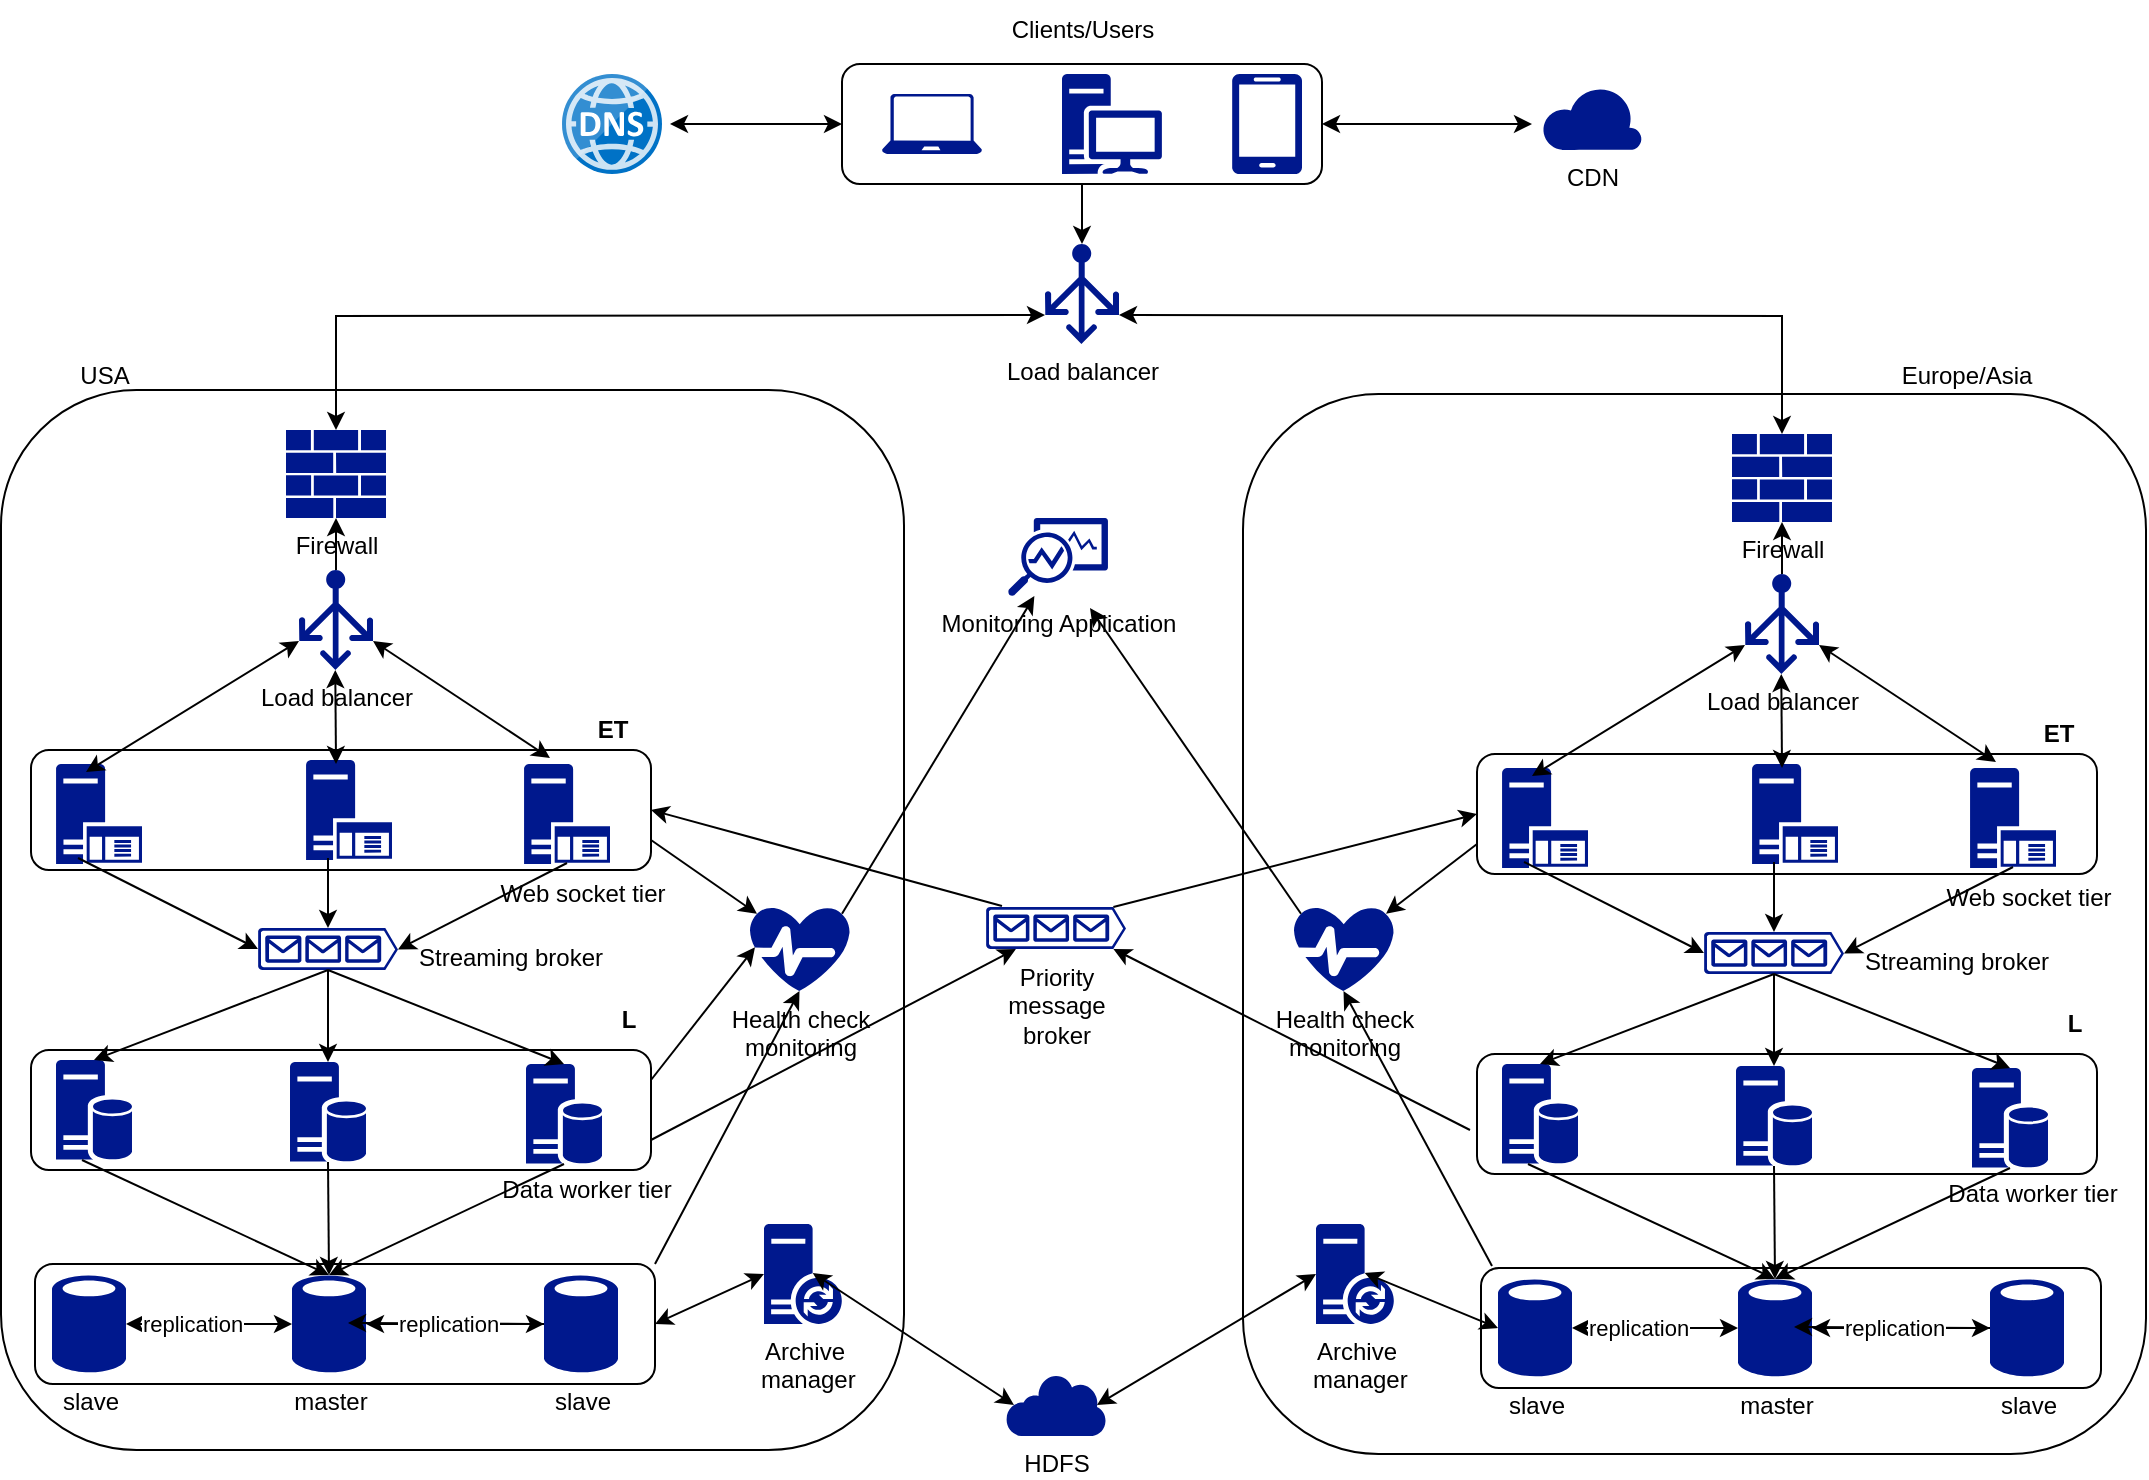<mxfile version="24.0.4" type="github">
  <diagram name="Page-1" id="UZfB8cd6rYVi6m1sYfKR">
    <mxGraphModel dx="1344" dy="779" grid="1" gridSize="10" guides="1" tooltips="1" connect="1" arrows="1" fold="1" page="1" pageScale="1" pageWidth="1100" pageHeight="850" math="0" shadow="0">
      <root>
        <mxCell id="0" />
        <mxCell id="1" parent="0" />
        <mxCell id="bTO7-g2a4qk360R4mZp_-2" value="Load balancer" style="sketch=0;aspect=fixed;pointerEvents=1;shadow=0;dashed=0;html=1;strokeColor=none;labelPosition=center;verticalLabelPosition=bottom;verticalAlign=top;align=center;fillColor=#00188D;shape=mxgraph.azure.load_balancer_generic" vertex="1" parent="1">
          <mxGeometry x="537.5" y="137" width="37" height="50" as="geometry" />
        </mxCell>
        <mxCell id="bTO7-g2a4qk360R4mZp_-24" value="" style="edgeStyle=orthogonalEdgeStyle;rounded=0;orthogonalLoop=1;jettySize=auto;html=1;" edge="1" parent="1" source="bTO7-g2a4qk360R4mZp_-3" target="bTO7-g2a4qk360R4mZp_-2">
          <mxGeometry relative="1" as="geometry" />
        </mxCell>
        <mxCell id="bTO7-g2a4qk360R4mZp_-3" value="" style="rounded=1;whiteSpace=wrap;html=1;" vertex="1" parent="1">
          <mxGeometry x="436" y="47" width="240" height="60" as="geometry" />
        </mxCell>
        <mxCell id="bTO7-g2a4qk360R4mZp_-4" value="" style="sketch=0;aspect=fixed;pointerEvents=1;shadow=0;dashed=0;html=1;strokeColor=none;labelPosition=center;verticalLabelPosition=bottom;verticalAlign=top;align=center;fillColor=#00188D;shape=mxgraph.azure.laptop" vertex="1" parent="1">
          <mxGeometry x="456" y="62" width="50" height="30" as="geometry" />
        </mxCell>
        <mxCell id="bTO7-g2a4qk360R4mZp_-6" value="" style="sketch=0;aspect=fixed;pointerEvents=1;shadow=0;dashed=0;html=1;strokeColor=none;labelPosition=center;verticalLabelPosition=bottom;verticalAlign=top;align=center;fillColor=#00188D;shape=mxgraph.mscae.enterprise.workstation_client" vertex="1" parent="1">
          <mxGeometry x="546" y="52" width="50" height="50" as="geometry" />
        </mxCell>
        <mxCell id="bTO7-g2a4qk360R4mZp_-8" value="" style="sketch=0;aspect=fixed;pointerEvents=1;shadow=0;dashed=0;html=1;strokeColor=none;labelPosition=center;verticalLabelPosition=bottom;verticalAlign=top;align=center;fillColor=#00188D;shape=mxgraph.azure.mobile" vertex="1" parent="1">
          <mxGeometry x="631" y="52" width="35" height="50" as="geometry" />
        </mxCell>
        <mxCell id="bTO7-g2a4qk360R4mZp_-9" value="" style="image;sketch=0;aspect=fixed;html=1;points=[];align=center;fontSize=12;image=img/lib/mscae/DNS.svg;" vertex="1" parent="1">
          <mxGeometry x="296" y="52" width="50" height="50" as="geometry" />
        </mxCell>
        <mxCell id="bTO7-g2a4qk360R4mZp_-10" value="" style="endArrow=classic;startArrow=classic;html=1;rounded=0;exitX=1.08;exitY=0.5;exitDx=0;exitDy=0;exitPerimeter=0;entryX=0;entryY=0.5;entryDx=0;entryDy=0;" edge="1" parent="1" source="bTO7-g2a4qk360R4mZp_-9" target="bTO7-g2a4qk360R4mZp_-3">
          <mxGeometry width="50" height="50" relative="1" as="geometry">
            <mxPoint x="586" y="257" as="sourcePoint" />
            <mxPoint x="636" y="207" as="targetPoint" />
          </mxGeometry>
        </mxCell>
        <mxCell id="bTO7-g2a4qk360R4mZp_-11" value="Clients/Users" style="text;html=1;align=center;verticalAlign=middle;resizable=0;points=[];autosize=1;strokeColor=none;fillColor=none;" vertex="1" parent="1">
          <mxGeometry x="511" y="15" width="90" height="30" as="geometry" />
        </mxCell>
        <mxCell id="bTO7-g2a4qk360R4mZp_-13" value="CDN" style="sketch=0;aspect=fixed;pointerEvents=1;shadow=0;dashed=0;html=1;strokeColor=none;labelPosition=center;verticalLabelPosition=bottom;verticalAlign=top;align=center;fillColor=#00188D;shape=mxgraph.azure.cloud" vertex="1" parent="1">
          <mxGeometry x="786" y="58" width="50" height="32" as="geometry" />
        </mxCell>
        <mxCell id="bTO7-g2a4qk360R4mZp_-14" value="" style="endArrow=classic;startArrow=classic;html=1;rounded=0;entryX=-0.1;entryY=0.594;entryDx=0;entryDy=0;entryPerimeter=0;exitX=1;exitY=0.5;exitDx=0;exitDy=0;" edge="1" parent="1" source="bTO7-g2a4qk360R4mZp_-3" target="bTO7-g2a4qk360R4mZp_-13">
          <mxGeometry width="50" height="50" relative="1" as="geometry">
            <mxPoint x="706" y="79" as="sourcePoint" />
            <mxPoint x="762" y="77.5" as="targetPoint" />
          </mxGeometry>
        </mxCell>
        <mxCell id="bTO7-g2a4qk360R4mZp_-23" value="" style="rounded=1;whiteSpace=wrap;html=1;" vertex="1" parent="1">
          <mxGeometry x="15.5" y="210" width="451.5" height="530" as="geometry" />
        </mxCell>
        <mxCell id="bTO7-g2a4qk360R4mZp_-25" value="Firewall" style="sketch=0;aspect=fixed;pointerEvents=1;shadow=0;dashed=0;html=1;strokeColor=none;labelPosition=center;verticalLabelPosition=bottom;verticalAlign=top;align=center;fillColor=#00188D;shape=mxgraph.mscae.enterprise.firewall" vertex="1" parent="1">
          <mxGeometry x="158" y="230" width="50" height="44" as="geometry" />
        </mxCell>
        <mxCell id="bTO7-g2a4qk360R4mZp_-27" value="" style="endArrow=classic;startArrow=classic;html=1;rounded=0;entryX=0;entryY=0.71;entryDx=0;entryDy=0;entryPerimeter=0;exitX=0.5;exitY=0;exitDx=0;exitDy=0;exitPerimeter=0;" edge="1" parent="1" source="bTO7-g2a4qk360R4mZp_-25" target="bTO7-g2a4qk360R4mZp_-2">
          <mxGeometry width="50" height="50" relative="1" as="geometry">
            <mxPoint x="220" y="197" as="sourcePoint" />
            <mxPoint x="270" y="147" as="targetPoint" />
            <Array as="points">
              <mxPoint x="183" y="173" />
            </Array>
          </mxGeometry>
        </mxCell>
        <mxCell id="bTO7-g2a4qk360R4mZp_-29" value="" style="edgeStyle=orthogonalEdgeStyle;rounded=0;orthogonalLoop=1;jettySize=auto;html=1;" edge="1" parent="1" source="bTO7-g2a4qk360R4mZp_-28" target="bTO7-g2a4qk360R4mZp_-25">
          <mxGeometry relative="1" as="geometry" />
        </mxCell>
        <mxCell id="bTO7-g2a4qk360R4mZp_-28" value="Load balancer" style="sketch=0;aspect=fixed;pointerEvents=1;shadow=0;dashed=0;html=1;strokeColor=none;labelPosition=center;verticalLabelPosition=bottom;verticalAlign=top;align=center;fillColor=#00188D;shape=mxgraph.azure.load_balancer_generic" vertex="1" parent="1">
          <mxGeometry x="164.5" y="300" width="37" height="50" as="geometry" />
        </mxCell>
        <mxCell id="bTO7-g2a4qk360R4mZp_-30" value="USA" style="text;html=1;align=center;verticalAlign=middle;resizable=0;points=[];autosize=1;strokeColor=none;fillColor=none;" vertex="1" parent="1">
          <mxGeometry x="42" y="188" width="50" height="30" as="geometry" />
        </mxCell>
        <mxCell id="bTO7-g2a4qk360R4mZp_-32" value="" style="rounded=1;whiteSpace=wrap;html=1;" vertex="1" parent="1">
          <mxGeometry x="30.5" y="390" width="310" height="60" as="geometry" />
        </mxCell>
        <mxCell id="bTO7-g2a4qk360R4mZp_-31" value="" style="sketch=0;aspect=fixed;pointerEvents=1;shadow=0;dashed=0;html=1;strokeColor=none;labelPosition=center;verticalLabelPosition=bottom;verticalAlign=top;align=center;fillColor=#00188D;shape=mxgraph.mscae.enterprise.application_server" vertex="1" parent="1">
          <mxGeometry x="43" y="397" width="43" height="50" as="geometry" />
        </mxCell>
        <mxCell id="bTO7-g2a4qk360R4mZp_-34" value="" style="sketch=0;aspect=fixed;pointerEvents=1;shadow=0;dashed=0;html=1;strokeColor=none;labelPosition=center;verticalLabelPosition=bottom;verticalAlign=top;align=center;fillColor=#00188D;shape=mxgraph.mscae.enterprise.application_server" vertex="1" parent="1">
          <mxGeometry x="168" y="395" width="43" height="50" as="geometry" />
        </mxCell>
        <mxCell id="bTO7-g2a4qk360R4mZp_-35" value="" style="sketch=0;aspect=fixed;pointerEvents=1;shadow=0;dashed=0;html=1;strokeColor=none;labelPosition=center;verticalLabelPosition=bottom;verticalAlign=top;align=center;fillColor=#00188D;shape=mxgraph.mscae.enterprise.application_server" vertex="1" parent="1">
          <mxGeometry x="277" y="397" width="43" height="50" as="geometry" />
        </mxCell>
        <mxCell id="bTO7-g2a4qk360R4mZp_-36" value="" style="endArrow=classic;startArrow=classic;html=1;rounded=0;entryX=0;entryY=0.71;entryDx=0;entryDy=0;entryPerimeter=0;exitX=0.349;exitY=0.08;exitDx=0;exitDy=0;exitPerimeter=0;" edge="1" parent="1" source="bTO7-g2a4qk360R4mZp_-31" target="bTO7-g2a4qk360R4mZp_-28">
          <mxGeometry width="50" height="50" relative="1" as="geometry">
            <mxPoint x="47" y="400" as="sourcePoint" />
            <mxPoint x="97" y="350" as="targetPoint" />
          </mxGeometry>
        </mxCell>
        <mxCell id="bTO7-g2a4qk360R4mZp_-37" value="" style="endArrow=classic;startArrow=classic;html=1;rounded=0;entryX=0.49;entryY=1;entryDx=0;entryDy=0;entryPerimeter=0;exitX=0.349;exitY=0.04;exitDx=0;exitDy=0;exitPerimeter=0;" edge="1" parent="1" source="bTO7-g2a4qk360R4mZp_-34" target="bTO7-g2a4qk360R4mZp_-28">
          <mxGeometry width="50" height="50" relative="1" as="geometry">
            <mxPoint x="97" y="400" as="sourcePoint" />
            <mxPoint x="147" y="350" as="targetPoint" />
          </mxGeometry>
        </mxCell>
        <mxCell id="bTO7-g2a4qk360R4mZp_-38" value="" style="endArrow=classic;startArrow=classic;html=1;rounded=0;entryX=1;entryY=0.71;entryDx=0;entryDy=0;entryPerimeter=0;exitX=0.302;exitY=-0.06;exitDx=0;exitDy=0;exitPerimeter=0;" edge="1" parent="1" source="bTO7-g2a4qk360R4mZp_-35" target="bTO7-g2a4qk360R4mZp_-28">
          <mxGeometry width="50" height="50" relative="1" as="geometry">
            <mxPoint x="237" y="350" as="sourcePoint" />
            <mxPoint x="287" y="300" as="targetPoint" />
          </mxGeometry>
        </mxCell>
        <mxCell id="bTO7-g2a4qk360R4mZp_-40" value="" style="sketch=0;aspect=fixed;pointerEvents=1;shadow=0;dashed=0;html=1;strokeColor=none;labelPosition=center;verticalLabelPosition=bottom;verticalAlign=top;align=center;fillColor=#00188D;shape=mxgraph.azure.queue_generic" vertex="1" parent="1">
          <mxGeometry x="144" y="479" width="70" height="21" as="geometry" />
        </mxCell>
        <mxCell id="bTO7-g2a4qk360R4mZp_-41" value="Web socket tier" style="text;html=1;align=center;verticalAlign=middle;resizable=0;points=[];autosize=1;strokeColor=none;fillColor=none;" vertex="1" parent="1">
          <mxGeometry x="250.5" y="447" width="110" height="30" as="geometry" />
        </mxCell>
        <mxCell id="bTO7-g2a4qk360R4mZp_-45" value="" style="endArrow=classic;html=1;rounded=0;exitX=0.256;exitY=0.94;exitDx=0;exitDy=0;exitPerimeter=0;entryX=0;entryY=0.5;entryDx=0;entryDy=0;entryPerimeter=0;" edge="1" parent="1" source="bTO7-g2a4qk360R4mZp_-31" target="bTO7-g2a4qk360R4mZp_-40">
          <mxGeometry width="50" height="50" relative="1" as="geometry">
            <mxPoint x="37" y="630" as="sourcePoint" />
            <mxPoint x="87" y="580" as="targetPoint" />
          </mxGeometry>
        </mxCell>
        <mxCell id="bTO7-g2a4qk360R4mZp_-46" value="" style="endArrow=classic;html=1;rounded=0;entryX=0.5;entryY=0;entryDx=0;entryDy=0;entryPerimeter=0;exitX=0.256;exitY=0.98;exitDx=0;exitDy=0;exitPerimeter=0;" edge="1" parent="1" source="bTO7-g2a4qk360R4mZp_-34" target="bTO7-g2a4qk360R4mZp_-40">
          <mxGeometry width="50" height="50" relative="1" as="geometry">
            <mxPoint x="327" y="390" as="sourcePoint" />
            <mxPoint x="377" y="340" as="targetPoint" />
          </mxGeometry>
        </mxCell>
        <mxCell id="bTO7-g2a4qk360R4mZp_-47" value="" style="endArrow=classic;html=1;rounded=0;entryX=1;entryY=0.51;entryDx=0;entryDy=0;entryPerimeter=0;exitX=0.5;exitY=0.99;exitDx=0;exitDy=0;exitPerimeter=0;" edge="1" parent="1" source="bTO7-g2a4qk360R4mZp_-35" target="bTO7-g2a4qk360R4mZp_-40">
          <mxGeometry width="50" height="50" relative="1" as="geometry">
            <mxPoint x="327" y="390" as="sourcePoint" />
            <mxPoint x="377" y="340" as="targetPoint" />
          </mxGeometry>
        </mxCell>
        <mxCell id="bTO7-g2a4qk360R4mZp_-48" value="Streaming broker" style="text;html=1;align=center;verticalAlign=middle;resizable=0;points=[];autosize=1;strokeColor=none;fillColor=none;" vertex="1" parent="1">
          <mxGeometry x="210" y="479" width="120" height="30" as="geometry" />
        </mxCell>
        <mxCell id="bTO7-g2a4qk360R4mZp_-49" value="" style="rounded=1;whiteSpace=wrap;html=1;" vertex="1" parent="1">
          <mxGeometry x="30.5" y="540" width="310" height="60" as="geometry" />
        </mxCell>
        <mxCell id="bTO7-g2a4qk360R4mZp_-50" value="&lt;b&gt;ET&lt;/b&gt;" style="text;html=1;align=center;verticalAlign=middle;resizable=0;points=[];autosize=1;strokeColor=none;fillColor=none;" vertex="1" parent="1">
          <mxGeometry x="300.5" y="365" width="40" height="30" as="geometry" />
        </mxCell>
        <mxCell id="bTO7-g2a4qk360R4mZp_-51" value="" style="sketch=0;aspect=fixed;pointerEvents=1;shadow=0;dashed=0;html=1;strokeColor=none;labelPosition=center;verticalLabelPosition=bottom;verticalAlign=top;align=center;fillColor=#00188D;shape=mxgraph.mscae.enterprise.database_server" vertex="1" parent="1">
          <mxGeometry x="43" y="545" width="38" height="50" as="geometry" />
        </mxCell>
        <mxCell id="bTO7-g2a4qk360R4mZp_-52" value="" style="sketch=0;aspect=fixed;pointerEvents=1;shadow=0;dashed=0;html=1;strokeColor=none;labelPosition=center;verticalLabelPosition=bottom;verticalAlign=top;align=center;fillColor=#00188D;shape=mxgraph.mscae.enterprise.database_server" vertex="1" parent="1">
          <mxGeometry x="160" y="546" width="38" height="50" as="geometry" />
        </mxCell>
        <mxCell id="bTO7-g2a4qk360R4mZp_-53" value="" style="sketch=0;aspect=fixed;pointerEvents=1;shadow=0;dashed=0;html=1;strokeColor=none;labelPosition=center;verticalLabelPosition=bottom;verticalAlign=top;align=center;fillColor=#00188D;shape=mxgraph.mscae.enterprise.database_server" vertex="1" parent="1">
          <mxGeometry x="278" y="547" width="38" height="50" as="geometry" />
        </mxCell>
        <mxCell id="bTO7-g2a4qk360R4mZp_-54" value="" style="endArrow=classic;html=1;rounded=0;exitX=0.5;exitY=1;exitDx=0;exitDy=0;exitPerimeter=0;entryX=0.5;entryY=0;entryDx=0;entryDy=0;entryPerimeter=0;" edge="1" parent="1" source="bTO7-g2a4qk360R4mZp_-40" target="bTO7-g2a4qk360R4mZp_-51">
          <mxGeometry width="50" height="50" relative="1" as="geometry">
            <mxPoint x="547" y="390" as="sourcePoint" />
            <mxPoint x="597" y="340" as="targetPoint" />
          </mxGeometry>
        </mxCell>
        <mxCell id="bTO7-g2a4qk360R4mZp_-56" value="" style="endArrow=classic;html=1;rounded=0;entryX=0.5;entryY=0;entryDx=0;entryDy=0;entryPerimeter=0;exitX=0.5;exitY=1;exitDx=0;exitDy=0;exitPerimeter=0;" edge="1" parent="1" source="bTO7-g2a4qk360R4mZp_-40" target="bTO7-g2a4qk360R4mZp_-52">
          <mxGeometry width="50" height="50" relative="1" as="geometry">
            <mxPoint x="547" y="390" as="sourcePoint" />
            <mxPoint x="597" y="340" as="targetPoint" />
          </mxGeometry>
        </mxCell>
        <mxCell id="bTO7-g2a4qk360R4mZp_-57" value="" style="endArrow=classic;html=1;rounded=0;entryX=0.5;entryY=0;entryDx=0;entryDy=0;entryPerimeter=0;exitX=0.5;exitY=1;exitDx=0;exitDy=0;exitPerimeter=0;" edge="1" parent="1" source="bTO7-g2a4qk360R4mZp_-40" target="bTO7-g2a4qk360R4mZp_-53">
          <mxGeometry width="50" height="50" relative="1" as="geometry">
            <mxPoint x="547" y="390" as="sourcePoint" />
            <mxPoint x="597" y="340" as="targetPoint" />
          </mxGeometry>
        </mxCell>
        <mxCell id="bTO7-g2a4qk360R4mZp_-58" value="&lt;b&gt;L&lt;/b&gt;" style="text;html=1;align=center;verticalAlign=middle;resizable=0;points=[];autosize=1;strokeColor=none;fillColor=none;" vertex="1" parent="1">
          <mxGeometry x="313.5" y="510" width="30" height="30" as="geometry" />
        </mxCell>
        <mxCell id="bTO7-g2a4qk360R4mZp_-59" value="Data worker tier" style="text;html=1;align=center;verticalAlign=middle;resizable=0;points=[];autosize=1;strokeColor=none;fillColor=none;" vertex="1" parent="1">
          <mxGeometry x="252.5" y="595" width="110" height="30" as="geometry" />
        </mxCell>
        <mxCell id="bTO7-g2a4qk360R4mZp_-60" value="" style="rounded=1;whiteSpace=wrap;html=1;" vertex="1" parent="1">
          <mxGeometry x="32.5" y="647" width="310" height="60" as="geometry" />
        </mxCell>
        <mxCell id="bTO7-g2a4qk360R4mZp_-61" value="slave" style="sketch=0;aspect=fixed;pointerEvents=1;shadow=0;dashed=0;html=1;strokeColor=none;labelPosition=center;verticalLabelPosition=bottom;verticalAlign=top;align=center;fillColor=#00188D;shape=mxgraph.mscae.enterprise.database_generic" vertex="1" parent="1">
          <mxGeometry x="41" y="652" width="37" height="50" as="geometry" />
        </mxCell>
        <mxCell id="bTO7-g2a4qk360R4mZp_-62" value="master" style="sketch=0;aspect=fixed;pointerEvents=1;shadow=0;dashed=0;html=1;strokeColor=none;labelPosition=center;verticalLabelPosition=bottom;verticalAlign=top;align=center;fillColor=#00188D;shape=mxgraph.mscae.enterprise.database_generic" vertex="1" parent="1">
          <mxGeometry x="161" y="652" width="37" height="50" as="geometry" />
        </mxCell>
        <mxCell id="bTO7-g2a4qk360R4mZp_-69" value="" style="edgeStyle=orthogonalEdgeStyle;rounded=0;orthogonalLoop=1;jettySize=auto;html=1;" edge="1" parent="1" source="bTO7-g2a4qk360R4mZp_-63" target="bTO7-g2a4qk360R4mZp_-62">
          <mxGeometry relative="1" as="geometry" />
        </mxCell>
        <mxCell id="bTO7-g2a4qk360R4mZp_-63" value="slave" style="sketch=0;aspect=fixed;pointerEvents=1;shadow=0;dashed=0;html=1;strokeColor=none;labelPosition=center;verticalLabelPosition=bottom;verticalAlign=top;align=center;fillColor=#00188D;shape=mxgraph.mscae.enterprise.database_generic" vertex="1" parent="1">
          <mxGeometry x="287" y="652" width="37" height="50" as="geometry" />
        </mxCell>
        <mxCell id="bTO7-g2a4qk360R4mZp_-64" value="" style="endArrow=classic;html=1;rounded=0;entryX=0.5;entryY=0.01;entryDx=0;entryDy=0;entryPerimeter=0;exitX=0.342;exitY=1;exitDx=0;exitDy=0;exitPerimeter=0;" edge="1" parent="1" source="bTO7-g2a4qk360R4mZp_-51" target="bTO7-g2a4qk360R4mZp_-62">
          <mxGeometry width="50" height="50" relative="1" as="geometry">
            <mxPoint x="607" y="543" as="sourcePoint" />
            <mxPoint x="657" y="493" as="targetPoint" />
          </mxGeometry>
        </mxCell>
        <mxCell id="bTO7-g2a4qk360R4mZp_-65" value="" style="endArrow=classic;html=1;rounded=0;entryX=0.5;entryY=0.01;entryDx=0;entryDy=0;entryPerimeter=0;exitX=0.5;exitY=1;exitDx=0;exitDy=0;exitPerimeter=0;" edge="1" parent="1" source="bTO7-g2a4qk360R4mZp_-52" target="bTO7-g2a4qk360R4mZp_-62">
          <mxGeometry width="50" height="50" relative="1" as="geometry">
            <mxPoint x="607" y="543" as="sourcePoint" />
            <mxPoint x="657" y="493" as="targetPoint" />
          </mxGeometry>
        </mxCell>
        <mxCell id="bTO7-g2a4qk360R4mZp_-66" value="" style="endArrow=classic;html=1;rounded=0;entryX=0.5;entryY=0.01;entryDx=0;entryDy=0;entryPerimeter=0;exitX=0.5;exitY=1;exitDx=0;exitDy=0;exitPerimeter=0;" edge="1" parent="1" source="bTO7-g2a4qk360R4mZp_-53" target="bTO7-g2a4qk360R4mZp_-62">
          <mxGeometry width="50" height="50" relative="1" as="geometry">
            <mxPoint x="607" y="543" as="sourcePoint" />
            <mxPoint x="657" y="493" as="targetPoint" />
          </mxGeometry>
        </mxCell>
        <mxCell id="bTO7-g2a4qk360R4mZp_-67" value="" style="endArrow=classic;startArrow=classic;html=1;rounded=0;exitX=1;exitY=0.5;exitDx=0;exitDy=0;exitPerimeter=0;entryX=0;entryY=0.5;entryDx=0;entryDy=0;entryPerimeter=0;" edge="1" parent="1" source="bTO7-g2a4qk360R4mZp_-61" target="bTO7-g2a4qk360R4mZp_-62">
          <mxGeometry width="50" height="50" relative="1" as="geometry">
            <mxPoint x="607" y="543" as="sourcePoint" />
            <mxPoint x="657" y="493" as="targetPoint" />
          </mxGeometry>
        </mxCell>
        <mxCell id="bTO7-g2a4qk360R4mZp_-70" value="replication" style="edgeLabel;html=1;align=center;verticalAlign=middle;resizable=0;points=[];" vertex="1" connectable="0" parent="bTO7-g2a4qk360R4mZp_-67">
          <mxGeometry x="-0.206" relative="1" as="geometry">
            <mxPoint as="offset" />
          </mxGeometry>
        </mxCell>
        <mxCell id="bTO7-g2a4qk360R4mZp_-68" value="" style="endArrow=classic;startArrow=classic;html=1;rounded=0;exitX=1;exitY=0.5;exitDx=0;exitDy=0;exitPerimeter=0;entryX=0;entryY=0.5;entryDx=0;entryDy=0;entryPerimeter=0;" edge="1" parent="1" target="bTO7-g2a4qk360R4mZp_-63">
          <mxGeometry width="50" height="50" relative="1" as="geometry">
            <mxPoint x="189" y="676.5" as="sourcePoint" />
            <mxPoint x="255" y="676.5" as="targetPoint" />
          </mxGeometry>
        </mxCell>
        <mxCell id="bTO7-g2a4qk360R4mZp_-71" value="replication" style="edgeLabel;html=1;align=center;verticalAlign=middle;resizable=0;points=[];" vertex="1" connectable="0" parent="bTO7-g2a4qk360R4mZp_-68">
          <mxGeometry x="0.015" relative="1" as="geometry">
            <mxPoint as="offset" />
          </mxGeometry>
        </mxCell>
        <mxCell id="bTO7-g2a4qk360R4mZp_-72" value="Health check &lt;br&gt;monitoring" style="sketch=0;aspect=fixed;pointerEvents=1;shadow=0;dashed=0;html=1;strokeColor=none;labelPosition=center;verticalLabelPosition=bottom;verticalAlign=top;align=center;fillColor=#00188D;shape=mxgraph.azure.health_monitoring" vertex="1" parent="1">
          <mxGeometry x="390" y="468.5" width="50" height="42" as="geometry" />
        </mxCell>
        <mxCell id="bTO7-g2a4qk360R4mZp_-73" value="Monitoring Application" style="sketch=0;aspect=fixed;pointerEvents=1;shadow=0;dashed=0;html=1;strokeColor=none;labelPosition=center;verticalLabelPosition=bottom;verticalAlign=top;align=center;fillColor=#00188D;shape=mxgraph.mscae.enterprise.monitor_running_apps" vertex="1" parent="1">
          <mxGeometry x="519" y="274" width="50" height="39" as="geometry" />
        </mxCell>
        <mxCell id="bTO7-g2a4qk360R4mZp_-76" value="Archive&lt;br&gt;&amp;nbsp;manager" style="sketch=0;aspect=fixed;pointerEvents=1;shadow=0;dashed=0;html=1;strokeColor=none;labelPosition=center;verticalLabelPosition=bottom;verticalAlign=top;align=center;fillColor=#00188D;shape=mxgraph.mscae.enterprise.database_synchronization" vertex="1" parent="1">
          <mxGeometry x="397" y="627" width="39" height="50" as="geometry" />
        </mxCell>
        <mxCell id="bTO7-g2a4qk360R4mZp_-77" value="" style="endArrow=classic;startArrow=classic;html=1;rounded=0;entryX=0;entryY=0.5;entryDx=0;entryDy=0;entryPerimeter=0;exitX=1;exitY=0.5;exitDx=0;exitDy=0;" edge="1" parent="1" source="bTO7-g2a4qk360R4mZp_-60" target="bTO7-g2a4qk360R4mZp_-76">
          <mxGeometry width="50" height="50" relative="1" as="geometry">
            <mxPoint x="207" y="830" as="sourcePoint" />
            <mxPoint x="257" y="780" as="targetPoint" />
          </mxGeometry>
        </mxCell>
        <mxCell id="bTO7-g2a4qk360R4mZp_-80" value="" style="endArrow=classic;html=1;rounded=0;exitX=1;exitY=0.75;exitDx=0;exitDy=0;entryX=0.07;entryY=0.08;entryDx=0;entryDy=0;entryPerimeter=0;" edge="1" parent="1" source="bTO7-g2a4qk360R4mZp_-32" target="bTO7-g2a4qk360R4mZp_-72">
          <mxGeometry width="50" height="50" relative="1" as="geometry">
            <mxPoint x="607" y="460" as="sourcePoint" />
            <mxPoint x="657" y="410" as="targetPoint" />
          </mxGeometry>
        </mxCell>
        <mxCell id="bTO7-g2a4qk360R4mZp_-81" value="" style="endArrow=classic;html=1;rounded=0;entryX=0.05;entryY=0.48;entryDx=0;entryDy=0;entryPerimeter=0;exitX=1;exitY=0.25;exitDx=0;exitDy=0;" edge="1" parent="1" source="bTO7-g2a4qk360R4mZp_-49" target="bTO7-g2a4qk360R4mZp_-72">
          <mxGeometry width="50" height="50" relative="1" as="geometry">
            <mxPoint x="607" y="460" as="sourcePoint" />
            <mxPoint x="657" y="410" as="targetPoint" />
          </mxGeometry>
        </mxCell>
        <mxCell id="bTO7-g2a4qk360R4mZp_-82" value="" style="endArrow=classic;html=1;rounded=0;entryX=0.495;entryY=1;entryDx=0;entryDy=0;entryPerimeter=0;exitX=1;exitY=0;exitDx=0;exitDy=0;" edge="1" parent="1" source="bTO7-g2a4qk360R4mZp_-60" target="bTO7-g2a4qk360R4mZp_-72">
          <mxGeometry width="50" height="50" relative="1" as="geometry">
            <mxPoint x="607" y="460" as="sourcePoint" />
            <mxPoint x="657" y="410" as="targetPoint" />
          </mxGeometry>
        </mxCell>
        <mxCell id="bTO7-g2a4qk360R4mZp_-83" value="" style="endArrow=classic;html=1;rounded=0;exitX=0.92;exitY=0.08;exitDx=0;exitDy=0;exitPerimeter=0;" edge="1" parent="1" source="bTO7-g2a4qk360R4mZp_-72" target="bTO7-g2a4qk360R4mZp_-73">
          <mxGeometry width="50" height="50" relative="1" as="geometry">
            <mxPoint x="640" y="460" as="sourcePoint" />
            <mxPoint x="690" y="410" as="targetPoint" />
          </mxGeometry>
        </mxCell>
        <mxCell id="bTO7-g2a4qk360R4mZp_-86" value="Priority &lt;br&gt;message &lt;br&gt;broker" style="sketch=0;aspect=fixed;pointerEvents=1;shadow=0;dashed=0;html=1;strokeColor=none;labelPosition=center;verticalLabelPosition=bottom;verticalAlign=top;align=center;fillColor=#00188D;shape=mxgraph.azure.queue_generic" vertex="1" parent="1">
          <mxGeometry x="508" y="468.5" width="70" height="21" as="geometry" />
        </mxCell>
        <mxCell id="bTO7-g2a4qk360R4mZp_-87" value="HDFS" style="sketch=0;aspect=fixed;pointerEvents=1;shadow=0;dashed=0;html=1;strokeColor=none;labelPosition=center;verticalLabelPosition=bottom;verticalAlign=top;align=center;fillColor=#00188D;shape=mxgraph.mscae.enterprise.internet" vertex="1" parent="1">
          <mxGeometry x="518" y="702" width="50" height="31" as="geometry" />
        </mxCell>
        <mxCell id="bTO7-g2a4qk360R4mZp_-88" value="" style="endArrow=classic;startArrow=classic;html=1;rounded=0;exitX=0.625;exitY=0.49;exitDx=0;exitDy=0;exitPerimeter=0;entryX=0.08;entryY=0.5;entryDx=0;entryDy=0;entryPerimeter=0;" edge="1" parent="1" source="bTO7-g2a4qk360R4mZp_-76" target="bTO7-g2a4qk360R4mZp_-87">
          <mxGeometry width="50" height="50" relative="1" as="geometry">
            <mxPoint x="680" y="520" as="sourcePoint" />
            <mxPoint x="730" y="470" as="targetPoint" />
          </mxGeometry>
        </mxCell>
        <mxCell id="bTO7-g2a4qk360R4mZp_-89" value="" style="endArrow=classic;html=1;rounded=0;exitX=1;exitY=0.75;exitDx=0;exitDy=0;" edge="1" parent="1" source="bTO7-g2a4qk360R4mZp_-49" target="bTO7-g2a4qk360R4mZp_-86">
          <mxGeometry width="50" height="50" relative="1" as="geometry">
            <mxPoint x="610" y="450" as="sourcePoint" />
            <mxPoint x="660" y="400" as="targetPoint" />
          </mxGeometry>
        </mxCell>
        <mxCell id="bTO7-g2a4qk360R4mZp_-90" value="" style="endArrow=classic;html=1;rounded=0;exitX=0.114;exitY=-0.024;exitDx=0;exitDy=0;exitPerimeter=0;entryX=1;entryY=0.5;entryDx=0;entryDy=0;" edge="1" parent="1" source="bTO7-g2a4qk360R4mZp_-86" target="bTO7-g2a4qk360R4mZp_-32">
          <mxGeometry width="50" height="50" relative="1" as="geometry">
            <mxPoint x="740" y="420" as="sourcePoint" />
            <mxPoint x="380" y="410" as="targetPoint" />
          </mxGeometry>
        </mxCell>
        <mxCell id="bTO7-g2a4qk360R4mZp_-91" value="" style="rounded=1;whiteSpace=wrap;html=1;" vertex="1" parent="1">
          <mxGeometry x="636.5" y="212" width="451.5" height="530" as="geometry" />
        </mxCell>
        <mxCell id="bTO7-g2a4qk360R4mZp_-93" value="Firewall" style="sketch=0;aspect=fixed;pointerEvents=1;shadow=0;dashed=0;html=1;strokeColor=none;labelPosition=center;verticalLabelPosition=bottom;verticalAlign=top;align=center;fillColor=#00188D;shape=mxgraph.mscae.enterprise.firewall" vertex="1" parent="1">
          <mxGeometry x="881" y="232" width="50" height="44" as="geometry" />
        </mxCell>
        <mxCell id="bTO7-g2a4qk360R4mZp_-94" value="" style="edgeStyle=orthogonalEdgeStyle;rounded=0;orthogonalLoop=1;jettySize=auto;html=1;" edge="1" parent="1" source="bTO7-g2a4qk360R4mZp_-95" target="bTO7-g2a4qk360R4mZp_-93">
          <mxGeometry relative="1" as="geometry" />
        </mxCell>
        <mxCell id="bTO7-g2a4qk360R4mZp_-95" value="Load balancer" style="sketch=0;aspect=fixed;pointerEvents=1;shadow=0;dashed=0;html=1;strokeColor=none;labelPosition=center;verticalLabelPosition=bottom;verticalAlign=top;align=center;fillColor=#00188D;shape=mxgraph.azure.load_balancer_generic" vertex="1" parent="1">
          <mxGeometry x="887.5" y="302" width="37" height="50" as="geometry" />
        </mxCell>
        <mxCell id="bTO7-g2a4qk360R4mZp_-96" value="" style="rounded=1;whiteSpace=wrap;html=1;" vertex="1" parent="1">
          <mxGeometry x="753.5" y="392" width="310" height="60" as="geometry" />
        </mxCell>
        <mxCell id="bTO7-g2a4qk360R4mZp_-97" value="" style="sketch=0;aspect=fixed;pointerEvents=1;shadow=0;dashed=0;html=1;strokeColor=none;labelPosition=center;verticalLabelPosition=bottom;verticalAlign=top;align=center;fillColor=#00188D;shape=mxgraph.mscae.enterprise.application_server" vertex="1" parent="1">
          <mxGeometry x="766" y="399" width="43" height="50" as="geometry" />
        </mxCell>
        <mxCell id="bTO7-g2a4qk360R4mZp_-98" value="" style="sketch=0;aspect=fixed;pointerEvents=1;shadow=0;dashed=0;html=1;strokeColor=none;labelPosition=center;verticalLabelPosition=bottom;verticalAlign=top;align=center;fillColor=#00188D;shape=mxgraph.mscae.enterprise.application_server" vertex="1" parent="1">
          <mxGeometry x="891" y="397" width="43" height="50" as="geometry" />
        </mxCell>
        <mxCell id="bTO7-g2a4qk360R4mZp_-99" value="" style="sketch=0;aspect=fixed;pointerEvents=1;shadow=0;dashed=0;html=1;strokeColor=none;labelPosition=center;verticalLabelPosition=bottom;verticalAlign=top;align=center;fillColor=#00188D;shape=mxgraph.mscae.enterprise.application_server" vertex="1" parent="1">
          <mxGeometry x="1000" y="399" width="43" height="50" as="geometry" />
        </mxCell>
        <mxCell id="bTO7-g2a4qk360R4mZp_-100" value="" style="endArrow=classic;startArrow=classic;html=1;rounded=0;entryX=0;entryY=0.71;entryDx=0;entryDy=0;entryPerimeter=0;exitX=0.349;exitY=0.08;exitDx=0;exitDy=0;exitPerimeter=0;" edge="1" parent="1" source="bTO7-g2a4qk360R4mZp_-97" target="bTO7-g2a4qk360R4mZp_-95">
          <mxGeometry width="50" height="50" relative="1" as="geometry">
            <mxPoint x="770" y="402" as="sourcePoint" />
            <mxPoint x="820" y="352" as="targetPoint" />
          </mxGeometry>
        </mxCell>
        <mxCell id="bTO7-g2a4qk360R4mZp_-101" value="" style="endArrow=classic;startArrow=classic;html=1;rounded=0;entryX=0.49;entryY=1;entryDx=0;entryDy=0;entryPerimeter=0;exitX=0.349;exitY=0.04;exitDx=0;exitDy=0;exitPerimeter=0;" edge="1" parent="1" source="bTO7-g2a4qk360R4mZp_-98" target="bTO7-g2a4qk360R4mZp_-95">
          <mxGeometry width="50" height="50" relative="1" as="geometry">
            <mxPoint x="820" y="402" as="sourcePoint" />
            <mxPoint x="870" y="352" as="targetPoint" />
          </mxGeometry>
        </mxCell>
        <mxCell id="bTO7-g2a4qk360R4mZp_-102" value="" style="endArrow=classic;startArrow=classic;html=1;rounded=0;entryX=1;entryY=0.71;entryDx=0;entryDy=0;entryPerimeter=0;exitX=0.302;exitY=-0.06;exitDx=0;exitDy=0;exitPerimeter=0;" edge="1" parent="1" source="bTO7-g2a4qk360R4mZp_-99" target="bTO7-g2a4qk360R4mZp_-95">
          <mxGeometry width="50" height="50" relative="1" as="geometry">
            <mxPoint x="960" y="352" as="sourcePoint" />
            <mxPoint x="1010" y="302" as="targetPoint" />
          </mxGeometry>
        </mxCell>
        <mxCell id="bTO7-g2a4qk360R4mZp_-103" value="" style="sketch=0;aspect=fixed;pointerEvents=1;shadow=0;dashed=0;html=1;strokeColor=none;labelPosition=center;verticalLabelPosition=bottom;verticalAlign=top;align=center;fillColor=#00188D;shape=mxgraph.azure.queue_generic" vertex="1" parent="1">
          <mxGeometry x="867" y="481" width="70" height="21" as="geometry" />
        </mxCell>
        <mxCell id="bTO7-g2a4qk360R4mZp_-104" value="Web socket tier" style="text;html=1;align=center;verticalAlign=middle;resizable=0;points=[];autosize=1;strokeColor=none;fillColor=none;" vertex="1" parent="1">
          <mxGeometry x="973.5" y="449" width="110" height="30" as="geometry" />
        </mxCell>
        <mxCell id="bTO7-g2a4qk360R4mZp_-105" value="" style="endArrow=classic;html=1;rounded=0;exitX=0.256;exitY=0.94;exitDx=0;exitDy=0;exitPerimeter=0;entryX=0;entryY=0.5;entryDx=0;entryDy=0;entryPerimeter=0;" edge="1" parent="1" source="bTO7-g2a4qk360R4mZp_-97" target="bTO7-g2a4qk360R4mZp_-103">
          <mxGeometry width="50" height="50" relative="1" as="geometry">
            <mxPoint x="760" y="632" as="sourcePoint" />
            <mxPoint x="810" y="582" as="targetPoint" />
          </mxGeometry>
        </mxCell>
        <mxCell id="bTO7-g2a4qk360R4mZp_-106" value="" style="endArrow=classic;html=1;rounded=0;entryX=0.5;entryY=0;entryDx=0;entryDy=0;entryPerimeter=0;exitX=0.256;exitY=0.98;exitDx=0;exitDy=0;exitPerimeter=0;" edge="1" parent="1" source="bTO7-g2a4qk360R4mZp_-98" target="bTO7-g2a4qk360R4mZp_-103">
          <mxGeometry width="50" height="50" relative="1" as="geometry">
            <mxPoint x="1050" y="392" as="sourcePoint" />
            <mxPoint x="1100" y="342" as="targetPoint" />
          </mxGeometry>
        </mxCell>
        <mxCell id="bTO7-g2a4qk360R4mZp_-107" value="" style="endArrow=classic;html=1;rounded=0;entryX=1;entryY=0.51;entryDx=0;entryDy=0;entryPerimeter=0;exitX=0.5;exitY=0.99;exitDx=0;exitDy=0;exitPerimeter=0;" edge="1" parent="1" source="bTO7-g2a4qk360R4mZp_-99" target="bTO7-g2a4qk360R4mZp_-103">
          <mxGeometry width="50" height="50" relative="1" as="geometry">
            <mxPoint x="1050" y="392" as="sourcePoint" />
            <mxPoint x="1100" y="342" as="targetPoint" />
          </mxGeometry>
        </mxCell>
        <mxCell id="bTO7-g2a4qk360R4mZp_-108" value="Streaming broker" style="text;html=1;align=center;verticalAlign=middle;resizable=0;points=[];autosize=1;strokeColor=none;fillColor=none;" vertex="1" parent="1">
          <mxGeometry x="933" y="481" width="120" height="30" as="geometry" />
        </mxCell>
        <mxCell id="bTO7-g2a4qk360R4mZp_-109" value="" style="rounded=1;whiteSpace=wrap;html=1;" vertex="1" parent="1">
          <mxGeometry x="753.5" y="542" width="310" height="60" as="geometry" />
        </mxCell>
        <mxCell id="bTO7-g2a4qk360R4mZp_-110" value="&lt;b&gt;ET&lt;/b&gt;" style="text;html=1;align=center;verticalAlign=middle;resizable=0;points=[];autosize=1;strokeColor=none;fillColor=none;" vertex="1" parent="1">
          <mxGeometry x="1023.5" y="367" width="40" height="30" as="geometry" />
        </mxCell>
        <mxCell id="bTO7-g2a4qk360R4mZp_-111" value="" style="sketch=0;aspect=fixed;pointerEvents=1;shadow=0;dashed=0;html=1;strokeColor=none;labelPosition=center;verticalLabelPosition=bottom;verticalAlign=top;align=center;fillColor=#00188D;shape=mxgraph.mscae.enterprise.database_server" vertex="1" parent="1">
          <mxGeometry x="766" y="547" width="38" height="50" as="geometry" />
        </mxCell>
        <mxCell id="bTO7-g2a4qk360R4mZp_-112" value="" style="sketch=0;aspect=fixed;pointerEvents=1;shadow=0;dashed=0;html=1;strokeColor=none;labelPosition=center;verticalLabelPosition=bottom;verticalAlign=top;align=center;fillColor=#00188D;shape=mxgraph.mscae.enterprise.database_server" vertex="1" parent="1">
          <mxGeometry x="883" y="548" width="38" height="50" as="geometry" />
        </mxCell>
        <mxCell id="bTO7-g2a4qk360R4mZp_-113" value="" style="sketch=0;aspect=fixed;pointerEvents=1;shadow=0;dashed=0;html=1;strokeColor=none;labelPosition=center;verticalLabelPosition=bottom;verticalAlign=top;align=center;fillColor=#00188D;shape=mxgraph.mscae.enterprise.database_server" vertex="1" parent="1">
          <mxGeometry x="1001" y="549" width="38" height="50" as="geometry" />
        </mxCell>
        <mxCell id="bTO7-g2a4qk360R4mZp_-114" value="" style="endArrow=classic;html=1;rounded=0;exitX=0.5;exitY=1;exitDx=0;exitDy=0;exitPerimeter=0;entryX=0.5;entryY=0;entryDx=0;entryDy=0;entryPerimeter=0;" edge="1" parent="1" source="bTO7-g2a4qk360R4mZp_-103" target="bTO7-g2a4qk360R4mZp_-111">
          <mxGeometry width="50" height="50" relative="1" as="geometry">
            <mxPoint x="1270" y="392" as="sourcePoint" />
            <mxPoint x="1320" y="342" as="targetPoint" />
          </mxGeometry>
        </mxCell>
        <mxCell id="bTO7-g2a4qk360R4mZp_-115" value="" style="endArrow=classic;html=1;rounded=0;entryX=0.5;entryY=0;entryDx=0;entryDy=0;entryPerimeter=0;exitX=0.5;exitY=1;exitDx=0;exitDy=0;exitPerimeter=0;" edge="1" parent="1" source="bTO7-g2a4qk360R4mZp_-103" target="bTO7-g2a4qk360R4mZp_-112">
          <mxGeometry width="50" height="50" relative="1" as="geometry">
            <mxPoint x="1270" y="392" as="sourcePoint" />
            <mxPoint x="1320" y="342" as="targetPoint" />
          </mxGeometry>
        </mxCell>
        <mxCell id="bTO7-g2a4qk360R4mZp_-116" value="" style="endArrow=classic;html=1;rounded=0;entryX=0.5;entryY=0;entryDx=0;entryDy=0;entryPerimeter=0;exitX=0.5;exitY=1;exitDx=0;exitDy=0;exitPerimeter=0;" edge="1" parent="1" source="bTO7-g2a4qk360R4mZp_-103" target="bTO7-g2a4qk360R4mZp_-113">
          <mxGeometry width="50" height="50" relative="1" as="geometry">
            <mxPoint x="1270" y="392" as="sourcePoint" />
            <mxPoint x="1320" y="342" as="targetPoint" />
          </mxGeometry>
        </mxCell>
        <mxCell id="bTO7-g2a4qk360R4mZp_-117" value="&lt;b&gt;L&lt;/b&gt;" style="text;html=1;align=center;verticalAlign=middle;resizable=0;points=[];autosize=1;strokeColor=none;fillColor=none;" vertex="1" parent="1">
          <mxGeometry x="1036.5" y="512" width="30" height="30" as="geometry" />
        </mxCell>
        <mxCell id="bTO7-g2a4qk360R4mZp_-118" value="Data worker tier" style="text;html=1;align=center;verticalAlign=middle;resizable=0;points=[];autosize=1;strokeColor=none;fillColor=none;" vertex="1" parent="1">
          <mxGeometry x="975.5" y="597" width="110" height="30" as="geometry" />
        </mxCell>
        <mxCell id="bTO7-g2a4qk360R4mZp_-119" value="" style="rounded=1;whiteSpace=wrap;html=1;" vertex="1" parent="1">
          <mxGeometry x="755.5" y="649" width="310" height="60" as="geometry" />
        </mxCell>
        <mxCell id="bTO7-g2a4qk360R4mZp_-120" value="slave" style="sketch=0;aspect=fixed;pointerEvents=1;shadow=0;dashed=0;html=1;strokeColor=none;labelPosition=center;verticalLabelPosition=bottom;verticalAlign=top;align=center;fillColor=#00188D;shape=mxgraph.mscae.enterprise.database_generic" vertex="1" parent="1">
          <mxGeometry x="764" y="654" width="37" height="50" as="geometry" />
        </mxCell>
        <mxCell id="bTO7-g2a4qk360R4mZp_-121" value="master" style="sketch=0;aspect=fixed;pointerEvents=1;shadow=0;dashed=0;html=1;strokeColor=none;labelPosition=center;verticalLabelPosition=bottom;verticalAlign=top;align=center;fillColor=#00188D;shape=mxgraph.mscae.enterprise.database_generic" vertex="1" parent="1">
          <mxGeometry x="884" y="654" width="37" height="50" as="geometry" />
        </mxCell>
        <mxCell id="bTO7-g2a4qk360R4mZp_-122" value="" style="edgeStyle=orthogonalEdgeStyle;rounded=0;orthogonalLoop=1;jettySize=auto;html=1;" edge="1" parent="1" source="bTO7-g2a4qk360R4mZp_-123" target="bTO7-g2a4qk360R4mZp_-121">
          <mxGeometry relative="1" as="geometry" />
        </mxCell>
        <mxCell id="bTO7-g2a4qk360R4mZp_-123" value="slave" style="sketch=0;aspect=fixed;pointerEvents=1;shadow=0;dashed=0;html=1;strokeColor=none;labelPosition=center;verticalLabelPosition=bottom;verticalAlign=top;align=center;fillColor=#00188D;shape=mxgraph.mscae.enterprise.database_generic" vertex="1" parent="1">
          <mxGeometry x="1010" y="654" width="37" height="50" as="geometry" />
        </mxCell>
        <mxCell id="bTO7-g2a4qk360R4mZp_-124" value="" style="endArrow=classic;html=1;rounded=0;entryX=0.5;entryY=0.01;entryDx=0;entryDy=0;entryPerimeter=0;exitX=0.342;exitY=1;exitDx=0;exitDy=0;exitPerimeter=0;" edge="1" parent="1" source="bTO7-g2a4qk360R4mZp_-111" target="bTO7-g2a4qk360R4mZp_-121">
          <mxGeometry width="50" height="50" relative="1" as="geometry">
            <mxPoint x="1330" y="545" as="sourcePoint" />
            <mxPoint x="1380" y="495" as="targetPoint" />
          </mxGeometry>
        </mxCell>
        <mxCell id="bTO7-g2a4qk360R4mZp_-125" value="" style="endArrow=classic;html=1;rounded=0;entryX=0.5;entryY=0.01;entryDx=0;entryDy=0;entryPerimeter=0;exitX=0.5;exitY=1;exitDx=0;exitDy=0;exitPerimeter=0;" edge="1" parent="1" source="bTO7-g2a4qk360R4mZp_-112" target="bTO7-g2a4qk360R4mZp_-121">
          <mxGeometry width="50" height="50" relative="1" as="geometry">
            <mxPoint x="1330" y="545" as="sourcePoint" />
            <mxPoint x="1380" y="495" as="targetPoint" />
          </mxGeometry>
        </mxCell>
        <mxCell id="bTO7-g2a4qk360R4mZp_-126" value="" style="endArrow=classic;html=1;rounded=0;entryX=0.5;entryY=0.01;entryDx=0;entryDy=0;entryPerimeter=0;exitX=0.5;exitY=1;exitDx=0;exitDy=0;exitPerimeter=0;" edge="1" parent="1" source="bTO7-g2a4qk360R4mZp_-113" target="bTO7-g2a4qk360R4mZp_-121">
          <mxGeometry width="50" height="50" relative="1" as="geometry">
            <mxPoint x="1330" y="545" as="sourcePoint" />
            <mxPoint x="1380" y="495" as="targetPoint" />
          </mxGeometry>
        </mxCell>
        <mxCell id="bTO7-g2a4qk360R4mZp_-127" value="" style="endArrow=classic;startArrow=classic;html=1;rounded=0;exitX=1;exitY=0.5;exitDx=0;exitDy=0;exitPerimeter=0;entryX=0;entryY=0.5;entryDx=0;entryDy=0;entryPerimeter=0;" edge="1" parent="1" source="bTO7-g2a4qk360R4mZp_-120" target="bTO7-g2a4qk360R4mZp_-121">
          <mxGeometry width="50" height="50" relative="1" as="geometry">
            <mxPoint x="1330" y="545" as="sourcePoint" />
            <mxPoint x="1380" y="495" as="targetPoint" />
          </mxGeometry>
        </mxCell>
        <mxCell id="bTO7-g2a4qk360R4mZp_-128" value="replication" style="edgeLabel;html=1;align=center;verticalAlign=middle;resizable=0;points=[];" vertex="1" connectable="0" parent="bTO7-g2a4qk360R4mZp_-127">
          <mxGeometry x="-0.206" relative="1" as="geometry">
            <mxPoint as="offset" />
          </mxGeometry>
        </mxCell>
        <mxCell id="bTO7-g2a4qk360R4mZp_-129" value="" style="endArrow=classic;startArrow=classic;html=1;rounded=0;exitX=1;exitY=0.5;exitDx=0;exitDy=0;exitPerimeter=0;entryX=0;entryY=0.5;entryDx=0;entryDy=0;entryPerimeter=0;" edge="1" parent="1" target="bTO7-g2a4qk360R4mZp_-123">
          <mxGeometry width="50" height="50" relative="1" as="geometry">
            <mxPoint x="912" y="678.5" as="sourcePoint" />
            <mxPoint x="978" y="678.5" as="targetPoint" />
          </mxGeometry>
        </mxCell>
        <mxCell id="bTO7-g2a4qk360R4mZp_-130" value="replication" style="edgeLabel;html=1;align=center;verticalAlign=middle;resizable=0;points=[];" vertex="1" connectable="0" parent="bTO7-g2a4qk360R4mZp_-129">
          <mxGeometry x="0.015" relative="1" as="geometry">
            <mxPoint as="offset" />
          </mxGeometry>
        </mxCell>
        <mxCell id="bTO7-g2a4qk360R4mZp_-131" value="Health check &lt;br&gt;monitoring" style="sketch=0;aspect=fixed;pointerEvents=1;shadow=0;dashed=0;html=1;strokeColor=none;labelPosition=center;verticalLabelPosition=bottom;verticalAlign=top;align=center;fillColor=#00188D;shape=mxgraph.azure.health_monitoring" vertex="1" parent="1">
          <mxGeometry x="662" y="468.5" width="50" height="42" as="geometry" />
        </mxCell>
        <mxCell id="bTO7-g2a4qk360R4mZp_-132" value="Archive&lt;br&gt;&amp;nbsp;manager" style="sketch=0;aspect=fixed;pointerEvents=1;shadow=0;dashed=0;html=1;strokeColor=none;labelPosition=center;verticalLabelPosition=bottom;verticalAlign=top;align=center;fillColor=#00188D;shape=mxgraph.mscae.enterprise.database_synchronization" vertex="1" parent="1">
          <mxGeometry x="673" y="627" width="39" height="50" as="geometry" />
        </mxCell>
        <mxCell id="bTO7-g2a4qk360R4mZp_-134" value="" style="endArrow=classic;html=1;rounded=0;exitX=0;exitY=0.75;exitDx=0;exitDy=0;entryX=0.92;entryY=0.08;entryDx=0;entryDy=0;entryPerimeter=0;" edge="1" parent="1" source="bTO7-g2a4qk360R4mZp_-96" target="bTO7-g2a4qk360R4mZp_-131">
          <mxGeometry width="50" height="50" relative="1" as="geometry">
            <mxPoint x="1330" y="462" as="sourcePoint" />
            <mxPoint x="1380" y="412" as="targetPoint" />
          </mxGeometry>
        </mxCell>
        <mxCell id="bTO7-g2a4qk360R4mZp_-136" value="" style="endArrow=classic;html=1;rounded=0;entryX=0.495;entryY=1;entryDx=0;entryDy=0;entryPerimeter=0;exitX=-0.081;exitY=-0.12;exitDx=0;exitDy=0;exitPerimeter=0;" edge="1" parent="1" source="bTO7-g2a4qk360R4mZp_-120" target="bTO7-g2a4qk360R4mZp_-131">
          <mxGeometry width="50" height="50" relative="1" as="geometry">
            <mxPoint x="1330" y="462" as="sourcePoint" />
            <mxPoint x="1380" y="412" as="targetPoint" />
          </mxGeometry>
        </mxCell>
        <mxCell id="bTO7-g2a4qk360R4mZp_-137" value="" style="endArrow=classic;startArrow=classic;html=1;rounded=0;exitX=0.91;exitY=0.5;exitDx=0;exitDy=0;exitPerimeter=0;entryX=0;entryY=0.5;entryDx=0;entryDy=0;entryPerimeter=0;" edge="1" parent="1" source="bTO7-g2a4qk360R4mZp_-87" target="bTO7-g2a4qk360R4mZp_-132">
          <mxGeometry width="50" height="50" relative="1" as="geometry">
            <mxPoint x="590" y="480" as="sourcePoint" />
            <mxPoint x="640" y="430" as="targetPoint" />
          </mxGeometry>
        </mxCell>
        <mxCell id="bTO7-g2a4qk360R4mZp_-138" value="" style="endArrow=classic;html=1;rounded=0;entryX=0.91;entryY=1;entryDx=0;entryDy=0;entryPerimeter=0;" edge="1" parent="1" target="bTO7-g2a4qk360R4mZp_-86">
          <mxGeometry width="50" height="50" relative="1" as="geometry">
            <mxPoint x="750" y="580" as="sourcePoint" />
            <mxPoint x="640" y="430" as="targetPoint" />
          </mxGeometry>
        </mxCell>
        <mxCell id="bTO7-g2a4qk360R4mZp_-139" value="Europe/Asia" style="text;html=1;align=center;verticalAlign=middle;resizable=0;points=[];autosize=1;strokeColor=none;fillColor=none;" vertex="1" parent="1">
          <mxGeometry x="953" y="188" width="90" height="30" as="geometry" />
        </mxCell>
        <mxCell id="bTO7-g2a4qk360R4mZp_-140" value="" style="endArrow=classic;html=1;rounded=0;entryX=0.82;entryY=1.154;entryDx=0;entryDy=0;entryPerimeter=0;exitX=0.07;exitY=0.08;exitDx=0;exitDy=0;exitPerimeter=0;" edge="1" parent="1" source="bTO7-g2a4qk360R4mZp_-131" target="bTO7-g2a4qk360R4mZp_-73">
          <mxGeometry width="50" height="50" relative="1" as="geometry">
            <mxPoint x="590" y="480" as="sourcePoint" />
            <mxPoint x="640" y="430" as="targetPoint" />
          </mxGeometry>
        </mxCell>
        <mxCell id="bTO7-g2a4qk360R4mZp_-142" value="" style="endArrow=classic;startArrow=classic;html=1;rounded=0;entryX=1;entryY=0.71;entryDx=0;entryDy=0;entryPerimeter=0;exitX=0.5;exitY=0;exitDx=0;exitDy=0;exitPerimeter=0;" edge="1" parent="1" source="bTO7-g2a4qk360R4mZp_-93" target="bTO7-g2a4qk360R4mZp_-2">
          <mxGeometry width="50" height="50" relative="1" as="geometry">
            <mxPoint x="580" y="470" as="sourcePoint" />
            <mxPoint x="630" y="420" as="targetPoint" />
            <Array as="points">
              <mxPoint x="906" y="173" />
            </Array>
          </mxGeometry>
        </mxCell>
        <mxCell id="bTO7-g2a4qk360R4mZp_-143" value="" style="endArrow=classic;html=1;rounded=0;entryX=0;entryY=0.5;entryDx=0;entryDy=0;exitX=0.91;exitY=0;exitDx=0;exitDy=0;exitPerimeter=0;" edge="1" parent="1" source="bTO7-g2a4qk360R4mZp_-86" target="bTO7-g2a4qk360R4mZp_-96">
          <mxGeometry width="50" height="50" relative="1" as="geometry">
            <mxPoint x="570" y="460" as="sourcePoint" />
            <mxPoint x="590" y="390" as="targetPoint" />
          </mxGeometry>
        </mxCell>
        <mxCell id="bTO7-g2a4qk360R4mZp_-147" value="" style="endArrow=classic;startArrow=classic;html=1;rounded=0;entryX=0.625;entryY=0.49;entryDx=0;entryDy=0;entryPerimeter=0;exitX=0;exitY=0.5;exitDx=0;exitDy=0;exitPerimeter=0;" edge="1" parent="1" source="bTO7-g2a4qk360R4mZp_-120" target="bTO7-g2a4qk360R4mZp_-132">
          <mxGeometry width="50" height="50" relative="1" as="geometry">
            <mxPoint x="600" y="420" as="sourcePoint" />
            <mxPoint x="650" y="370" as="targetPoint" />
          </mxGeometry>
        </mxCell>
      </root>
    </mxGraphModel>
  </diagram>
</mxfile>
